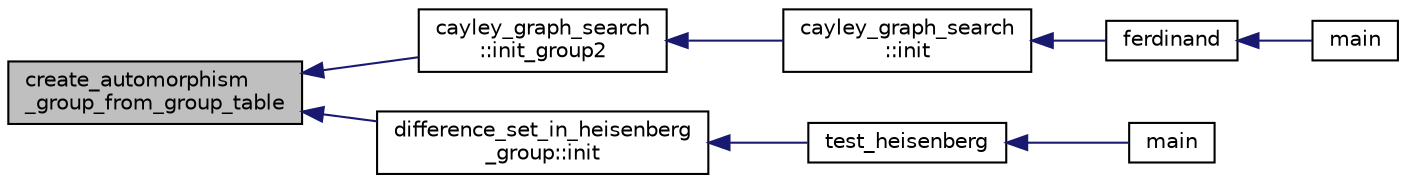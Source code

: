 digraph "create_automorphism_group_from_group_table"
{
  edge [fontname="Helvetica",fontsize="10",labelfontname="Helvetica",labelfontsize="10"];
  node [fontname="Helvetica",fontsize="10",shape=record];
  rankdir="LR";
  Node992 [label="create_automorphism\l_group_from_group_table",height=0.2,width=0.4,color="black", fillcolor="grey75", style="filled", fontcolor="black"];
  Node992 -> Node993 [dir="back",color="midnightblue",fontsize="10",style="solid",fontname="Helvetica"];
  Node993 [label="cayley_graph_search\l::init_group2",height=0.2,width=0.4,color="black", fillcolor="white", style="filled",URL="$de/dae/classcayley__graph__search.html#ac765646a4795740d7ac0a9407bf35f32"];
  Node993 -> Node994 [dir="back",color="midnightblue",fontsize="10",style="solid",fontname="Helvetica"];
  Node994 [label="cayley_graph_search\l::init",height=0.2,width=0.4,color="black", fillcolor="white", style="filled",URL="$de/dae/classcayley__graph__search.html#add9c6434abeaebac4a07bc03cb21672d"];
  Node994 -> Node995 [dir="back",color="midnightblue",fontsize="10",style="solid",fontname="Helvetica"];
  Node995 [label="ferdinand",height=0.2,width=0.4,color="black", fillcolor="white", style="filled",URL="$da/df3/ferdinand_8_c.html#a322b57727d23cf5a0932f11c30ea18d9"];
  Node995 -> Node996 [dir="back",color="midnightblue",fontsize="10",style="solid",fontname="Helvetica"];
  Node996 [label="main",height=0.2,width=0.4,color="black", fillcolor="white", style="filled",URL="$da/df3/ferdinand_8_c.html#a3c04138a5bfe5d72780bb7e82a18e627"];
  Node992 -> Node997 [dir="back",color="midnightblue",fontsize="10",style="solid",fontname="Helvetica"];
  Node997 [label="difference_set_in_heisenberg\l_group::init",height=0.2,width=0.4,color="black", fillcolor="white", style="filled",URL="$de/d8a/classdifference__set__in__heisenberg__group.html#ab44797f49aa0c8858e79cdb118c0bfd4"];
  Node997 -> Node998 [dir="back",color="midnightblue",fontsize="10",style="solid",fontname="Helvetica"];
  Node998 [label="test_heisenberg",height=0.2,width=0.4,color="black", fillcolor="white", style="filled",URL="$d7/db9/tao_8_c.html#a87d0c5c3b1f228ddbc4f326d3b662c24"];
  Node998 -> Node999 [dir="back",color="midnightblue",fontsize="10",style="solid",fontname="Helvetica"];
  Node999 [label="main",height=0.2,width=0.4,color="black", fillcolor="white", style="filled",URL="$d7/db9/tao_8_c.html#a3c04138a5bfe5d72780bb7e82a18e627"];
}
